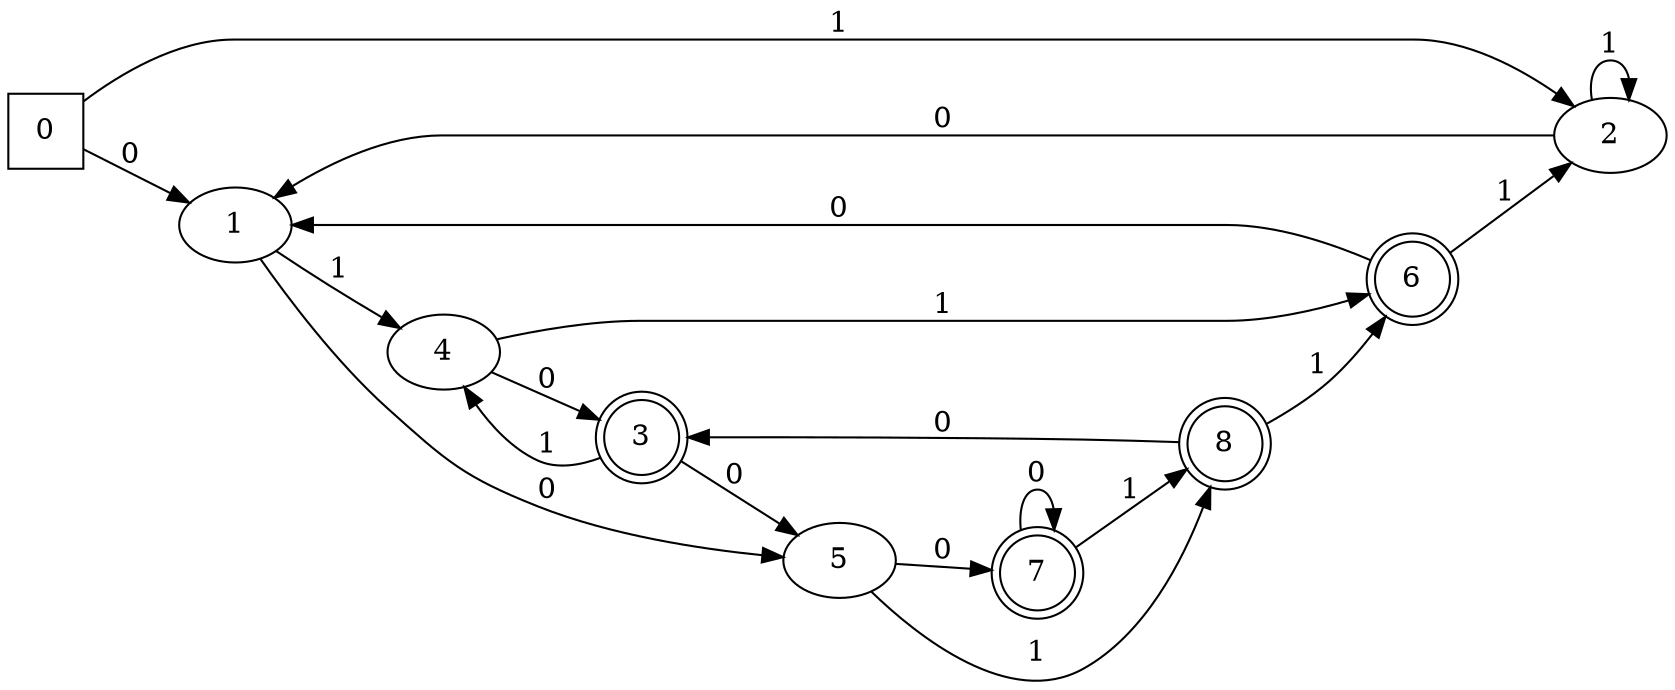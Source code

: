 digraph G {
	rankdir=LR;
	0->1[ label=0 ];
	0->2[ label=1 ];
	3->4[ label=1 ];
	3->5[ label=0 ];
	6->1[ label=0 ];
	6->2[ label=1 ];
	1->5[ label=0 ];
	1->4[ label=1 ];
	2->1[ label=0 ];
	2->2[ label=1 ];
	5->7[ label=0 ];
	5->8[ label=1 ];
	4->3[ label=0 ];
	4->6[ label=1 ];
	7->7[ label=0 ];
	7->8[ label=1 ];
	8->3[ label=0 ];
	8->6[ label=1 ];
	0 [ shape=square ];
	1;
	2;
	3 [ shape=doublecircle ];
	4;
	5;
	6 [ shape=doublecircle ];
	7 [ shape=doublecircle ];
	8 [ shape=doublecircle ];

}

